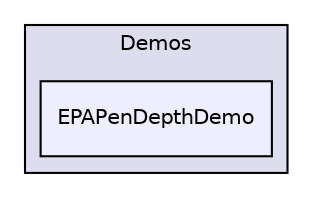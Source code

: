 digraph "bullet/bullet-2.82-r2704/Demos/EPAPenDepthDemo" {
  compound=true
  node [ fontsize="10", fontname="Helvetica"];
  edge [ labelfontsize="10", labelfontname="Helvetica"];
  subgraph clusterdir_fbeee990c6fb95278eb756dfe9f9c37f {
    graph [ bgcolor="#ddddee", pencolor="black", label="Demos" fontname="Helvetica", fontsize="10", URL="dir_fbeee990c6fb95278eb756dfe9f9c37f.html"]
  dir_181451b9ced9f8310ac28510661187db [shape=box, label="EPAPenDepthDemo", style="filled", fillcolor="#eeeeff", pencolor="black", URL="dir_181451b9ced9f8310ac28510661187db.html"];
  }
}
